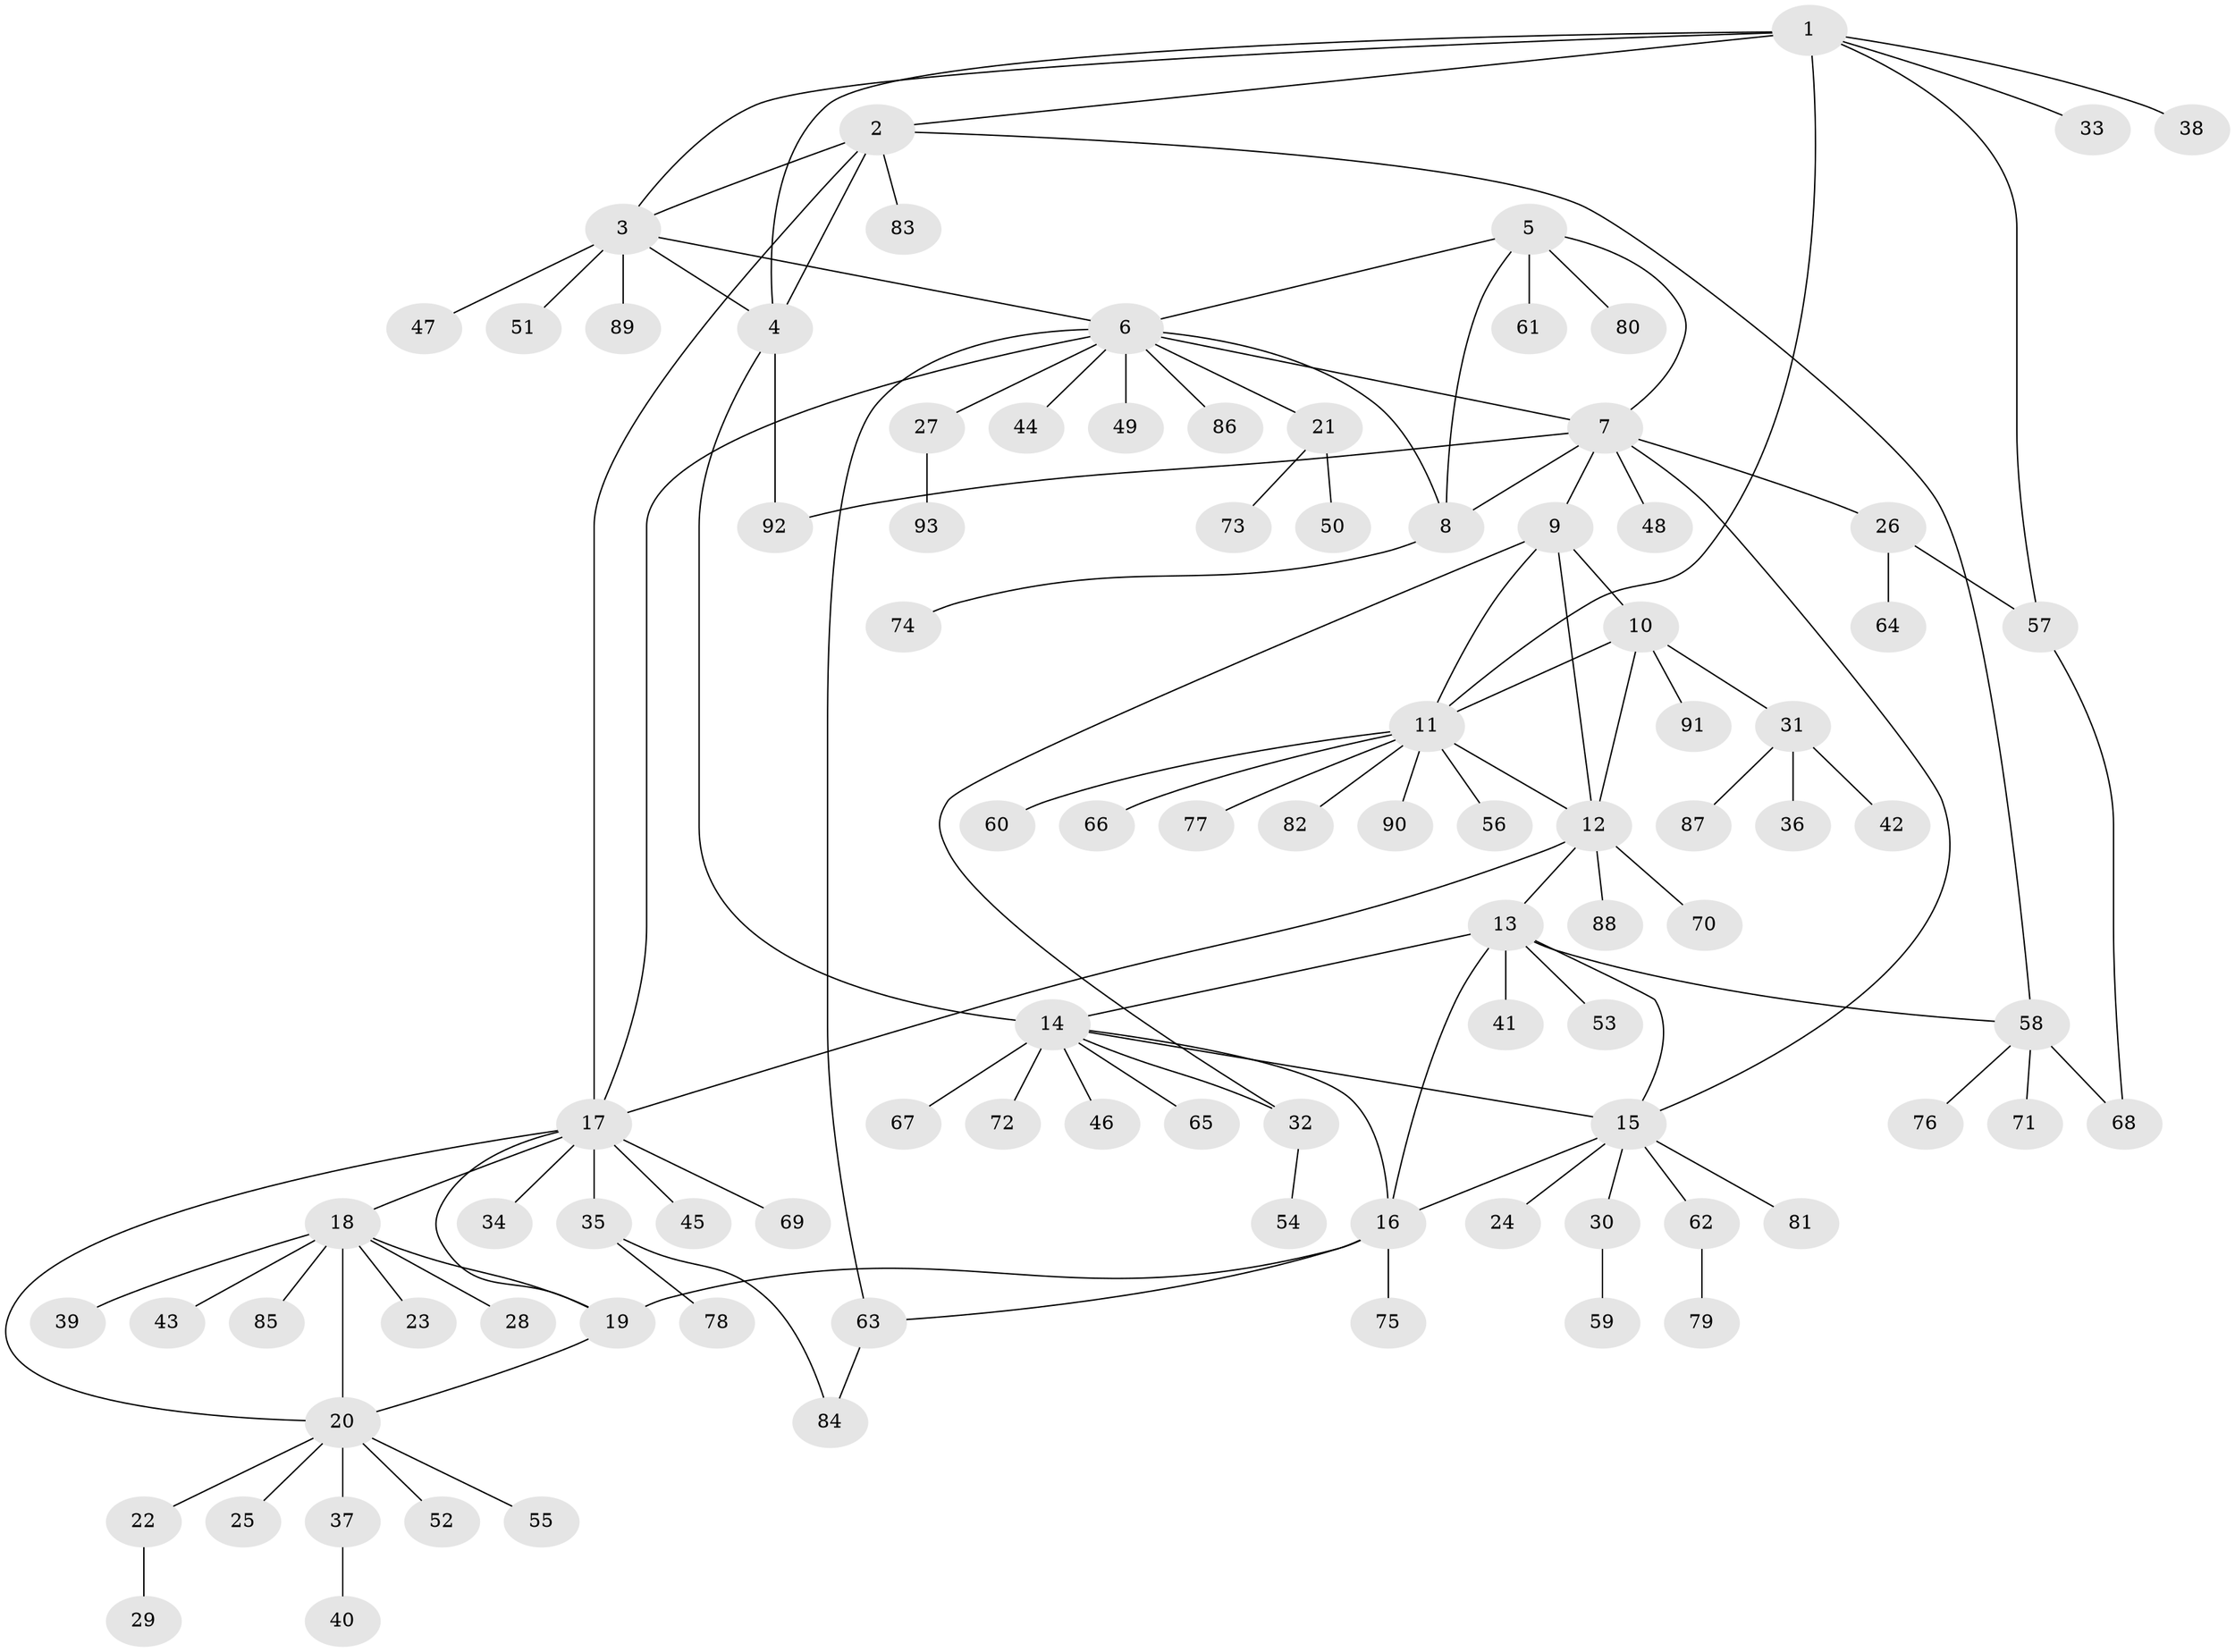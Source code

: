 // coarse degree distribution, {14: 0.027777777777777776, 9: 0.027777777777777776, 6: 0.05555555555555555, 5: 0.027777777777777776, 4: 0.013888888888888888, 12: 0.013888888888888888, 7: 0.013888888888888888, 3: 0.05555555555555555, 11: 0.013888888888888888, 1: 0.6666666666666666, 2: 0.08333333333333333}
// Generated by graph-tools (version 1.1) at 2025/24/03/03/25 07:24:16]
// undirected, 93 vertices, 120 edges
graph export_dot {
graph [start="1"]
  node [color=gray90,style=filled];
  1;
  2;
  3;
  4;
  5;
  6;
  7;
  8;
  9;
  10;
  11;
  12;
  13;
  14;
  15;
  16;
  17;
  18;
  19;
  20;
  21;
  22;
  23;
  24;
  25;
  26;
  27;
  28;
  29;
  30;
  31;
  32;
  33;
  34;
  35;
  36;
  37;
  38;
  39;
  40;
  41;
  42;
  43;
  44;
  45;
  46;
  47;
  48;
  49;
  50;
  51;
  52;
  53;
  54;
  55;
  56;
  57;
  58;
  59;
  60;
  61;
  62;
  63;
  64;
  65;
  66;
  67;
  68;
  69;
  70;
  71;
  72;
  73;
  74;
  75;
  76;
  77;
  78;
  79;
  80;
  81;
  82;
  83;
  84;
  85;
  86;
  87;
  88;
  89;
  90;
  91;
  92;
  93;
  1 -- 2;
  1 -- 3;
  1 -- 4;
  1 -- 11;
  1 -- 33;
  1 -- 38;
  1 -- 57;
  2 -- 3;
  2 -- 4;
  2 -- 17;
  2 -- 58;
  2 -- 83;
  3 -- 4;
  3 -- 6;
  3 -- 47;
  3 -- 51;
  3 -- 89;
  4 -- 14;
  4 -- 92;
  5 -- 6;
  5 -- 7;
  5 -- 8;
  5 -- 61;
  5 -- 80;
  6 -- 7;
  6 -- 8;
  6 -- 17;
  6 -- 21;
  6 -- 27;
  6 -- 44;
  6 -- 49;
  6 -- 63;
  6 -- 86;
  7 -- 8;
  7 -- 9;
  7 -- 15;
  7 -- 26;
  7 -- 48;
  7 -- 92;
  8 -- 74;
  9 -- 10;
  9 -- 11;
  9 -- 12;
  9 -- 32;
  10 -- 11;
  10 -- 12;
  10 -- 31;
  10 -- 91;
  11 -- 12;
  11 -- 56;
  11 -- 60;
  11 -- 66;
  11 -- 77;
  11 -- 82;
  11 -- 90;
  12 -- 13;
  12 -- 17;
  12 -- 70;
  12 -- 88;
  13 -- 14;
  13 -- 15;
  13 -- 16;
  13 -- 41;
  13 -- 53;
  13 -- 58;
  14 -- 15;
  14 -- 16;
  14 -- 32;
  14 -- 46;
  14 -- 65;
  14 -- 67;
  14 -- 72;
  15 -- 16;
  15 -- 24;
  15 -- 30;
  15 -- 62;
  15 -- 81;
  16 -- 19;
  16 -- 63;
  16 -- 75;
  17 -- 18;
  17 -- 19;
  17 -- 20;
  17 -- 34;
  17 -- 35;
  17 -- 45;
  17 -- 69;
  18 -- 19;
  18 -- 20;
  18 -- 23;
  18 -- 28;
  18 -- 39;
  18 -- 43;
  18 -- 85;
  19 -- 20;
  20 -- 22;
  20 -- 25;
  20 -- 37;
  20 -- 52;
  20 -- 55;
  21 -- 50;
  21 -- 73;
  22 -- 29;
  26 -- 57;
  26 -- 64;
  27 -- 93;
  30 -- 59;
  31 -- 36;
  31 -- 42;
  31 -- 87;
  32 -- 54;
  35 -- 78;
  35 -- 84;
  37 -- 40;
  57 -- 68;
  58 -- 68;
  58 -- 71;
  58 -- 76;
  62 -- 79;
  63 -- 84;
}
